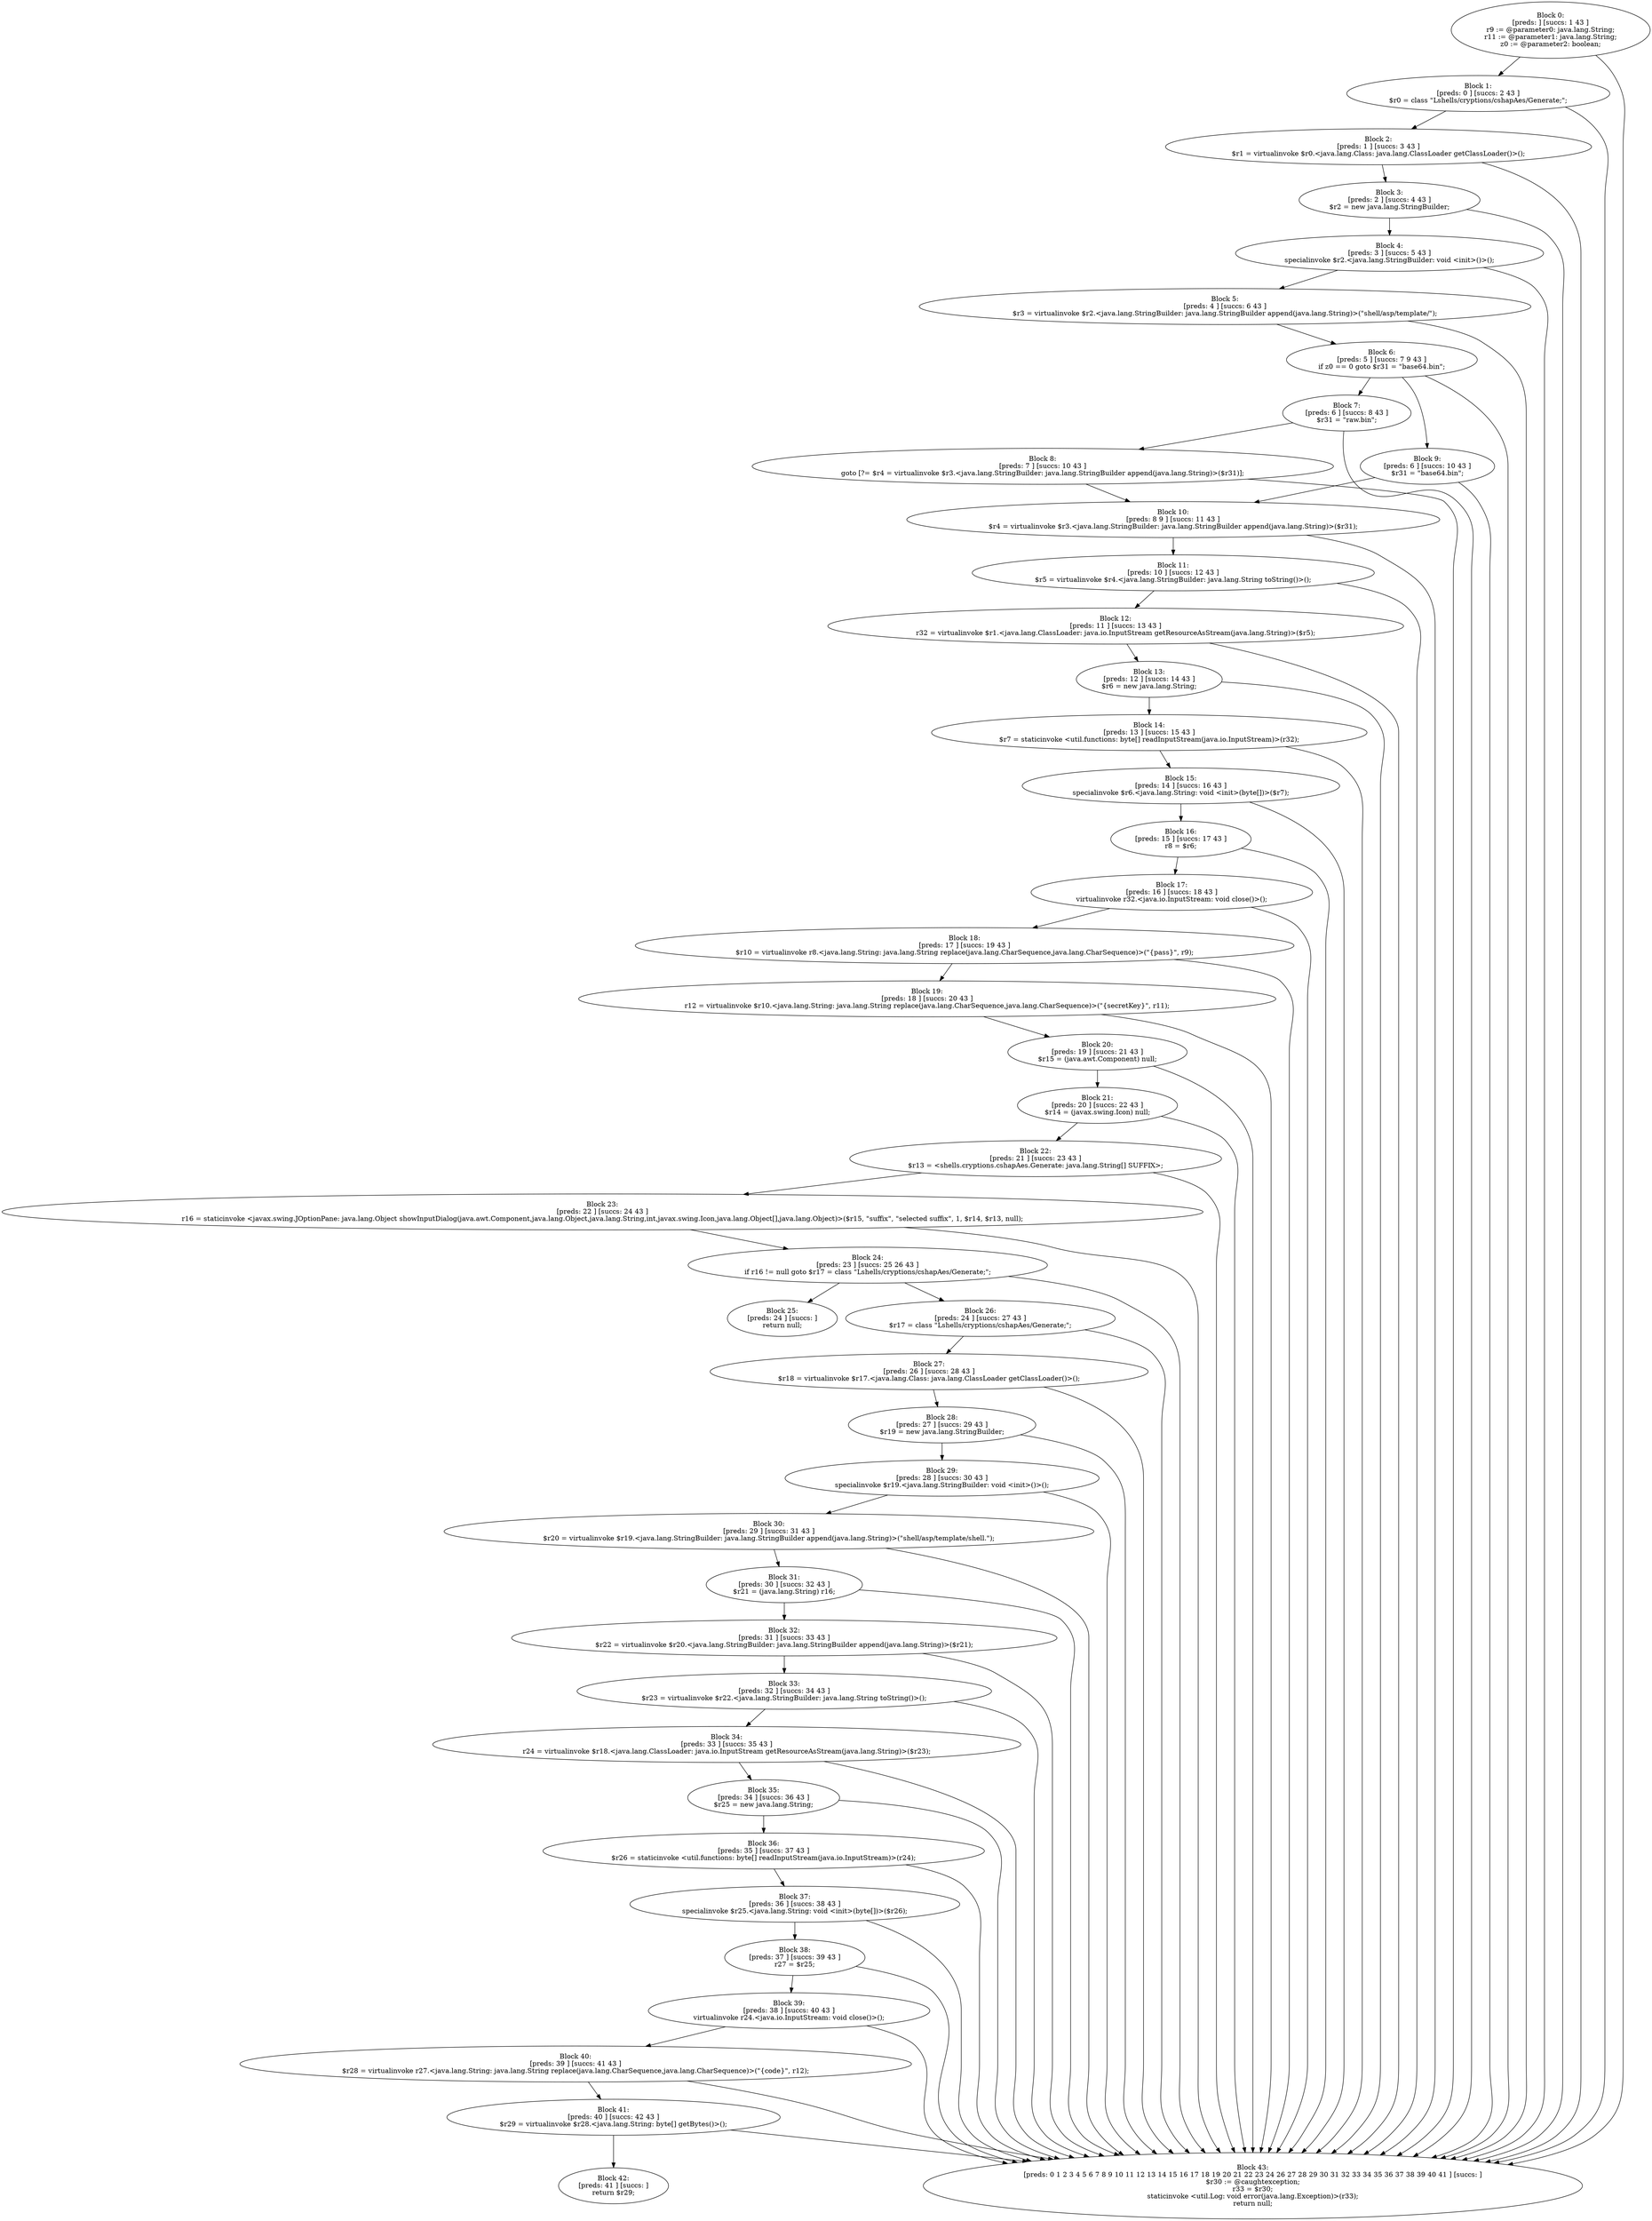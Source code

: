 digraph "unitGraph" {
    "Block 0:
[preds: ] [succs: 1 43 ]
r9 := @parameter0: java.lang.String;
r11 := @parameter1: java.lang.String;
z0 := @parameter2: boolean;
"
    "Block 1:
[preds: 0 ] [succs: 2 43 ]
$r0 = class \"Lshells/cryptions/cshapAes/Generate;\";
"
    "Block 2:
[preds: 1 ] [succs: 3 43 ]
$r1 = virtualinvoke $r0.<java.lang.Class: java.lang.ClassLoader getClassLoader()>();
"
    "Block 3:
[preds: 2 ] [succs: 4 43 ]
$r2 = new java.lang.StringBuilder;
"
    "Block 4:
[preds: 3 ] [succs: 5 43 ]
specialinvoke $r2.<java.lang.StringBuilder: void <init>()>();
"
    "Block 5:
[preds: 4 ] [succs: 6 43 ]
$r3 = virtualinvoke $r2.<java.lang.StringBuilder: java.lang.StringBuilder append(java.lang.String)>(\"shell/asp/template/\");
"
    "Block 6:
[preds: 5 ] [succs: 7 9 43 ]
if z0 == 0 goto $r31 = \"base64.bin\";
"
    "Block 7:
[preds: 6 ] [succs: 8 43 ]
$r31 = \"raw.bin\";
"
    "Block 8:
[preds: 7 ] [succs: 10 43 ]
goto [?= $r4 = virtualinvoke $r3.<java.lang.StringBuilder: java.lang.StringBuilder append(java.lang.String)>($r31)];
"
    "Block 9:
[preds: 6 ] [succs: 10 43 ]
$r31 = \"base64.bin\";
"
    "Block 10:
[preds: 8 9 ] [succs: 11 43 ]
$r4 = virtualinvoke $r3.<java.lang.StringBuilder: java.lang.StringBuilder append(java.lang.String)>($r31);
"
    "Block 11:
[preds: 10 ] [succs: 12 43 ]
$r5 = virtualinvoke $r4.<java.lang.StringBuilder: java.lang.String toString()>();
"
    "Block 12:
[preds: 11 ] [succs: 13 43 ]
r32 = virtualinvoke $r1.<java.lang.ClassLoader: java.io.InputStream getResourceAsStream(java.lang.String)>($r5);
"
    "Block 13:
[preds: 12 ] [succs: 14 43 ]
$r6 = new java.lang.String;
"
    "Block 14:
[preds: 13 ] [succs: 15 43 ]
$r7 = staticinvoke <util.functions: byte[] readInputStream(java.io.InputStream)>(r32);
"
    "Block 15:
[preds: 14 ] [succs: 16 43 ]
specialinvoke $r6.<java.lang.String: void <init>(byte[])>($r7);
"
    "Block 16:
[preds: 15 ] [succs: 17 43 ]
r8 = $r6;
"
    "Block 17:
[preds: 16 ] [succs: 18 43 ]
virtualinvoke r32.<java.io.InputStream: void close()>();
"
    "Block 18:
[preds: 17 ] [succs: 19 43 ]
$r10 = virtualinvoke r8.<java.lang.String: java.lang.String replace(java.lang.CharSequence,java.lang.CharSequence)>(\"{pass}\", r9);
"
    "Block 19:
[preds: 18 ] [succs: 20 43 ]
r12 = virtualinvoke $r10.<java.lang.String: java.lang.String replace(java.lang.CharSequence,java.lang.CharSequence)>(\"{secretKey}\", r11);
"
    "Block 20:
[preds: 19 ] [succs: 21 43 ]
$r15 = (java.awt.Component) null;
"
    "Block 21:
[preds: 20 ] [succs: 22 43 ]
$r14 = (javax.swing.Icon) null;
"
    "Block 22:
[preds: 21 ] [succs: 23 43 ]
$r13 = <shells.cryptions.cshapAes.Generate: java.lang.String[] SUFFIX>;
"
    "Block 23:
[preds: 22 ] [succs: 24 43 ]
r16 = staticinvoke <javax.swing.JOptionPane: java.lang.Object showInputDialog(java.awt.Component,java.lang.Object,java.lang.String,int,javax.swing.Icon,java.lang.Object[],java.lang.Object)>($r15, \"suffix\", \"selected suffix\", 1, $r14, $r13, null);
"
    "Block 24:
[preds: 23 ] [succs: 25 26 43 ]
if r16 != null goto $r17 = class \"Lshells/cryptions/cshapAes/Generate;\";
"
    "Block 25:
[preds: 24 ] [succs: ]
return null;
"
    "Block 26:
[preds: 24 ] [succs: 27 43 ]
$r17 = class \"Lshells/cryptions/cshapAes/Generate;\";
"
    "Block 27:
[preds: 26 ] [succs: 28 43 ]
$r18 = virtualinvoke $r17.<java.lang.Class: java.lang.ClassLoader getClassLoader()>();
"
    "Block 28:
[preds: 27 ] [succs: 29 43 ]
$r19 = new java.lang.StringBuilder;
"
    "Block 29:
[preds: 28 ] [succs: 30 43 ]
specialinvoke $r19.<java.lang.StringBuilder: void <init>()>();
"
    "Block 30:
[preds: 29 ] [succs: 31 43 ]
$r20 = virtualinvoke $r19.<java.lang.StringBuilder: java.lang.StringBuilder append(java.lang.String)>(\"shell/asp/template/shell.\");
"
    "Block 31:
[preds: 30 ] [succs: 32 43 ]
$r21 = (java.lang.String) r16;
"
    "Block 32:
[preds: 31 ] [succs: 33 43 ]
$r22 = virtualinvoke $r20.<java.lang.StringBuilder: java.lang.StringBuilder append(java.lang.String)>($r21);
"
    "Block 33:
[preds: 32 ] [succs: 34 43 ]
$r23 = virtualinvoke $r22.<java.lang.StringBuilder: java.lang.String toString()>();
"
    "Block 34:
[preds: 33 ] [succs: 35 43 ]
r24 = virtualinvoke $r18.<java.lang.ClassLoader: java.io.InputStream getResourceAsStream(java.lang.String)>($r23);
"
    "Block 35:
[preds: 34 ] [succs: 36 43 ]
$r25 = new java.lang.String;
"
    "Block 36:
[preds: 35 ] [succs: 37 43 ]
$r26 = staticinvoke <util.functions: byte[] readInputStream(java.io.InputStream)>(r24);
"
    "Block 37:
[preds: 36 ] [succs: 38 43 ]
specialinvoke $r25.<java.lang.String: void <init>(byte[])>($r26);
"
    "Block 38:
[preds: 37 ] [succs: 39 43 ]
r27 = $r25;
"
    "Block 39:
[preds: 38 ] [succs: 40 43 ]
virtualinvoke r24.<java.io.InputStream: void close()>();
"
    "Block 40:
[preds: 39 ] [succs: 41 43 ]
$r28 = virtualinvoke r27.<java.lang.String: java.lang.String replace(java.lang.CharSequence,java.lang.CharSequence)>(\"{code}\", r12);
"
    "Block 41:
[preds: 40 ] [succs: 42 43 ]
$r29 = virtualinvoke $r28.<java.lang.String: byte[] getBytes()>();
"
    "Block 42:
[preds: 41 ] [succs: ]
return $r29;
"
    "Block 43:
[preds: 0 1 2 3 4 5 6 7 8 9 10 11 12 13 14 15 16 17 18 19 20 21 22 23 24 26 27 28 29 30 31 32 33 34 35 36 37 38 39 40 41 ] [succs: ]
$r30 := @caughtexception;
r33 = $r30;
staticinvoke <util.Log: void error(java.lang.Exception)>(r33);
return null;
"
    "Block 0:
[preds: ] [succs: 1 43 ]
r9 := @parameter0: java.lang.String;
r11 := @parameter1: java.lang.String;
z0 := @parameter2: boolean;
"->"Block 1:
[preds: 0 ] [succs: 2 43 ]
$r0 = class \"Lshells/cryptions/cshapAes/Generate;\";
";
    "Block 0:
[preds: ] [succs: 1 43 ]
r9 := @parameter0: java.lang.String;
r11 := @parameter1: java.lang.String;
z0 := @parameter2: boolean;
"->"Block 43:
[preds: 0 1 2 3 4 5 6 7 8 9 10 11 12 13 14 15 16 17 18 19 20 21 22 23 24 26 27 28 29 30 31 32 33 34 35 36 37 38 39 40 41 ] [succs: ]
$r30 := @caughtexception;
r33 = $r30;
staticinvoke <util.Log: void error(java.lang.Exception)>(r33);
return null;
";
    "Block 1:
[preds: 0 ] [succs: 2 43 ]
$r0 = class \"Lshells/cryptions/cshapAes/Generate;\";
"->"Block 2:
[preds: 1 ] [succs: 3 43 ]
$r1 = virtualinvoke $r0.<java.lang.Class: java.lang.ClassLoader getClassLoader()>();
";
    "Block 1:
[preds: 0 ] [succs: 2 43 ]
$r0 = class \"Lshells/cryptions/cshapAes/Generate;\";
"->"Block 43:
[preds: 0 1 2 3 4 5 6 7 8 9 10 11 12 13 14 15 16 17 18 19 20 21 22 23 24 26 27 28 29 30 31 32 33 34 35 36 37 38 39 40 41 ] [succs: ]
$r30 := @caughtexception;
r33 = $r30;
staticinvoke <util.Log: void error(java.lang.Exception)>(r33);
return null;
";
    "Block 2:
[preds: 1 ] [succs: 3 43 ]
$r1 = virtualinvoke $r0.<java.lang.Class: java.lang.ClassLoader getClassLoader()>();
"->"Block 3:
[preds: 2 ] [succs: 4 43 ]
$r2 = new java.lang.StringBuilder;
";
    "Block 2:
[preds: 1 ] [succs: 3 43 ]
$r1 = virtualinvoke $r0.<java.lang.Class: java.lang.ClassLoader getClassLoader()>();
"->"Block 43:
[preds: 0 1 2 3 4 5 6 7 8 9 10 11 12 13 14 15 16 17 18 19 20 21 22 23 24 26 27 28 29 30 31 32 33 34 35 36 37 38 39 40 41 ] [succs: ]
$r30 := @caughtexception;
r33 = $r30;
staticinvoke <util.Log: void error(java.lang.Exception)>(r33);
return null;
";
    "Block 3:
[preds: 2 ] [succs: 4 43 ]
$r2 = new java.lang.StringBuilder;
"->"Block 4:
[preds: 3 ] [succs: 5 43 ]
specialinvoke $r2.<java.lang.StringBuilder: void <init>()>();
";
    "Block 3:
[preds: 2 ] [succs: 4 43 ]
$r2 = new java.lang.StringBuilder;
"->"Block 43:
[preds: 0 1 2 3 4 5 6 7 8 9 10 11 12 13 14 15 16 17 18 19 20 21 22 23 24 26 27 28 29 30 31 32 33 34 35 36 37 38 39 40 41 ] [succs: ]
$r30 := @caughtexception;
r33 = $r30;
staticinvoke <util.Log: void error(java.lang.Exception)>(r33);
return null;
";
    "Block 4:
[preds: 3 ] [succs: 5 43 ]
specialinvoke $r2.<java.lang.StringBuilder: void <init>()>();
"->"Block 5:
[preds: 4 ] [succs: 6 43 ]
$r3 = virtualinvoke $r2.<java.lang.StringBuilder: java.lang.StringBuilder append(java.lang.String)>(\"shell/asp/template/\");
";
    "Block 4:
[preds: 3 ] [succs: 5 43 ]
specialinvoke $r2.<java.lang.StringBuilder: void <init>()>();
"->"Block 43:
[preds: 0 1 2 3 4 5 6 7 8 9 10 11 12 13 14 15 16 17 18 19 20 21 22 23 24 26 27 28 29 30 31 32 33 34 35 36 37 38 39 40 41 ] [succs: ]
$r30 := @caughtexception;
r33 = $r30;
staticinvoke <util.Log: void error(java.lang.Exception)>(r33);
return null;
";
    "Block 5:
[preds: 4 ] [succs: 6 43 ]
$r3 = virtualinvoke $r2.<java.lang.StringBuilder: java.lang.StringBuilder append(java.lang.String)>(\"shell/asp/template/\");
"->"Block 6:
[preds: 5 ] [succs: 7 9 43 ]
if z0 == 0 goto $r31 = \"base64.bin\";
";
    "Block 5:
[preds: 4 ] [succs: 6 43 ]
$r3 = virtualinvoke $r2.<java.lang.StringBuilder: java.lang.StringBuilder append(java.lang.String)>(\"shell/asp/template/\");
"->"Block 43:
[preds: 0 1 2 3 4 5 6 7 8 9 10 11 12 13 14 15 16 17 18 19 20 21 22 23 24 26 27 28 29 30 31 32 33 34 35 36 37 38 39 40 41 ] [succs: ]
$r30 := @caughtexception;
r33 = $r30;
staticinvoke <util.Log: void error(java.lang.Exception)>(r33);
return null;
";
    "Block 6:
[preds: 5 ] [succs: 7 9 43 ]
if z0 == 0 goto $r31 = \"base64.bin\";
"->"Block 7:
[preds: 6 ] [succs: 8 43 ]
$r31 = \"raw.bin\";
";
    "Block 6:
[preds: 5 ] [succs: 7 9 43 ]
if z0 == 0 goto $r31 = \"base64.bin\";
"->"Block 9:
[preds: 6 ] [succs: 10 43 ]
$r31 = \"base64.bin\";
";
    "Block 6:
[preds: 5 ] [succs: 7 9 43 ]
if z0 == 0 goto $r31 = \"base64.bin\";
"->"Block 43:
[preds: 0 1 2 3 4 5 6 7 8 9 10 11 12 13 14 15 16 17 18 19 20 21 22 23 24 26 27 28 29 30 31 32 33 34 35 36 37 38 39 40 41 ] [succs: ]
$r30 := @caughtexception;
r33 = $r30;
staticinvoke <util.Log: void error(java.lang.Exception)>(r33);
return null;
";
    "Block 7:
[preds: 6 ] [succs: 8 43 ]
$r31 = \"raw.bin\";
"->"Block 8:
[preds: 7 ] [succs: 10 43 ]
goto [?= $r4 = virtualinvoke $r3.<java.lang.StringBuilder: java.lang.StringBuilder append(java.lang.String)>($r31)];
";
    "Block 7:
[preds: 6 ] [succs: 8 43 ]
$r31 = \"raw.bin\";
"->"Block 43:
[preds: 0 1 2 3 4 5 6 7 8 9 10 11 12 13 14 15 16 17 18 19 20 21 22 23 24 26 27 28 29 30 31 32 33 34 35 36 37 38 39 40 41 ] [succs: ]
$r30 := @caughtexception;
r33 = $r30;
staticinvoke <util.Log: void error(java.lang.Exception)>(r33);
return null;
";
    "Block 8:
[preds: 7 ] [succs: 10 43 ]
goto [?= $r4 = virtualinvoke $r3.<java.lang.StringBuilder: java.lang.StringBuilder append(java.lang.String)>($r31)];
"->"Block 10:
[preds: 8 9 ] [succs: 11 43 ]
$r4 = virtualinvoke $r3.<java.lang.StringBuilder: java.lang.StringBuilder append(java.lang.String)>($r31);
";
    "Block 8:
[preds: 7 ] [succs: 10 43 ]
goto [?= $r4 = virtualinvoke $r3.<java.lang.StringBuilder: java.lang.StringBuilder append(java.lang.String)>($r31)];
"->"Block 43:
[preds: 0 1 2 3 4 5 6 7 8 9 10 11 12 13 14 15 16 17 18 19 20 21 22 23 24 26 27 28 29 30 31 32 33 34 35 36 37 38 39 40 41 ] [succs: ]
$r30 := @caughtexception;
r33 = $r30;
staticinvoke <util.Log: void error(java.lang.Exception)>(r33);
return null;
";
    "Block 9:
[preds: 6 ] [succs: 10 43 ]
$r31 = \"base64.bin\";
"->"Block 10:
[preds: 8 9 ] [succs: 11 43 ]
$r4 = virtualinvoke $r3.<java.lang.StringBuilder: java.lang.StringBuilder append(java.lang.String)>($r31);
";
    "Block 9:
[preds: 6 ] [succs: 10 43 ]
$r31 = \"base64.bin\";
"->"Block 43:
[preds: 0 1 2 3 4 5 6 7 8 9 10 11 12 13 14 15 16 17 18 19 20 21 22 23 24 26 27 28 29 30 31 32 33 34 35 36 37 38 39 40 41 ] [succs: ]
$r30 := @caughtexception;
r33 = $r30;
staticinvoke <util.Log: void error(java.lang.Exception)>(r33);
return null;
";
    "Block 10:
[preds: 8 9 ] [succs: 11 43 ]
$r4 = virtualinvoke $r3.<java.lang.StringBuilder: java.lang.StringBuilder append(java.lang.String)>($r31);
"->"Block 11:
[preds: 10 ] [succs: 12 43 ]
$r5 = virtualinvoke $r4.<java.lang.StringBuilder: java.lang.String toString()>();
";
    "Block 10:
[preds: 8 9 ] [succs: 11 43 ]
$r4 = virtualinvoke $r3.<java.lang.StringBuilder: java.lang.StringBuilder append(java.lang.String)>($r31);
"->"Block 43:
[preds: 0 1 2 3 4 5 6 7 8 9 10 11 12 13 14 15 16 17 18 19 20 21 22 23 24 26 27 28 29 30 31 32 33 34 35 36 37 38 39 40 41 ] [succs: ]
$r30 := @caughtexception;
r33 = $r30;
staticinvoke <util.Log: void error(java.lang.Exception)>(r33);
return null;
";
    "Block 11:
[preds: 10 ] [succs: 12 43 ]
$r5 = virtualinvoke $r4.<java.lang.StringBuilder: java.lang.String toString()>();
"->"Block 12:
[preds: 11 ] [succs: 13 43 ]
r32 = virtualinvoke $r1.<java.lang.ClassLoader: java.io.InputStream getResourceAsStream(java.lang.String)>($r5);
";
    "Block 11:
[preds: 10 ] [succs: 12 43 ]
$r5 = virtualinvoke $r4.<java.lang.StringBuilder: java.lang.String toString()>();
"->"Block 43:
[preds: 0 1 2 3 4 5 6 7 8 9 10 11 12 13 14 15 16 17 18 19 20 21 22 23 24 26 27 28 29 30 31 32 33 34 35 36 37 38 39 40 41 ] [succs: ]
$r30 := @caughtexception;
r33 = $r30;
staticinvoke <util.Log: void error(java.lang.Exception)>(r33);
return null;
";
    "Block 12:
[preds: 11 ] [succs: 13 43 ]
r32 = virtualinvoke $r1.<java.lang.ClassLoader: java.io.InputStream getResourceAsStream(java.lang.String)>($r5);
"->"Block 13:
[preds: 12 ] [succs: 14 43 ]
$r6 = new java.lang.String;
";
    "Block 12:
[preds: 11 ] [succs: 13 43 ]
r32 = virtualinvoke $r1.<java.lang.ClassLoader: java.io.InputStream getResourceAsStream(java.lang.String)>($r5);
"->"Block 43:
[preds: 0 1 2 3 4 5 6 7 8 9 10 11 12 13 14 15 16 17 18 19 20 21 22 23 24 26 27 28 29 30 31 32 33 34 35 36 37 38 39 40 41 ] [succs: ]
$r30 := @caughtexception;
r33 = $r30;
staticinvoke <util.Log: void error(java.lang.Exception)>(r33);
return null;
";
    "Block 13:
[preds: 12 ] [succs: 14 43 ]
$r6 = new java.lang.String;
"->"Block 14:
[preds: 13 ] [succs: 15 43 ]
$r7 = staticinvoke <util.functions: byte[] readInputStream(java.io.InputStream)>(r32);
";
    "Block 13:
[preds: 12 ] [succs: 14 43 ]
$r6 = new java.lang.String;
"->"Block 43:
[preds: 0 1 2 3 4 5 6 7 8 9 10 11 12 13 14 15 16 17 18 19 20 21 22 23 24 26 27 28 29 30 31 32 33 34 35 36 37 38 39 40 41 ] [succs: ]
$r30 := @caughtexception;
r33 = $r30;
staticinvoke <util.Log: void error(java.lang.Exception)>(r33);
return null;
";
    "Block 14:
[preds: 13 ] [succs: 15 43 ]
$r7 = staticinvoke <util.functions: byte[] readInputStream(java.io.InputStream)>(r32);
"->"Block 15:
[preds: 14 ] [succs: 16 43 ]
specialinvoke $r6.<java.lang.String: void <init>(byte[])>($r7);
";
    "Block 14:
[preds: 13 ] [succs: 15 43 ]
$r7 = staticinvoke <util.functions: byte[] readInputStream(java.io.InputStream)>(r32);
"->"Block 43:
[preds: 0 1 2 3 4 5 6 7 8 9 10 11 12 13 14 15 16 17 18 19 20 21 22 23 24 26 27 28 29 30 31 32 33 34 35 36 37 38 39 40 41 ] [succs: ]
$r30 := @caughtexception;
r33 = $r30;
staticinvoke <util.Log: void error(java.lang.Exception)>(r33);
return null;
";
    "Block 15:
[preds: 14 ] [succs: 16 43 ]
specialinvoke $r6.<java.lang.String: void <init>(byte[])>($r7);
"->"Block 16:
[preds: 15 ] [succs: 17 43 ]
r8 = $r6;
";
    "Block 15:
[preds: 14 ] [succs: 16 43 ]
specialinvoke $r6.<java.lang.String: void <init>(byte[])>($r7);
"->"Block 43:
[preds: 0 1 2 3 4 5 6 7 8 9 10 11 12 13 14 15 16 17 18 19 20 21 22 23 24 26 27 28 29 30 31 32 33 34 35 36 37 38 39 40 41 ] [succs: ]
$r30 := @caughtexception;
r33 = $r30;
staticinvoke <util.Log: void error(java.lang.Exception)>(r33);
return null;
";
    "Block 16:
[preds: 15 ] [succs: 17 43 ]
r8 = $r6;
"->"Block 17:
[preds: 16 ] [succs: 18 43 ]
virtualinvoke r32.<java.io.InputStream: void close()>();
";
    "Block 16:
[preds: 15 ] [succs: 17 43 ]
r8 = $r6;
"->"Block 43:
[preds: 0 1 2 3 4 5 6 7 8 9 10 11 12 13 14 15 16 17 18 19 20 21 22 23 24 26 27 28 29 30 31 32 33 34 35 36 37 38 39 40 41 ] [succs: ]
$r30 := @caughtexception;
r33 = $r30;
staticinvoke <util.Log: void error(java.lang.Exception)>(r33);
return null;
";
    "Block 17:
[preds: 16 ] [succs: 18 43 ]
virtualinvoke r32.<java.io.InputStream: void close()>();
"->"Block 18:
[preds: 17 ] [succs: 19 43 ]
$r10 = virtualinvoke r8.<java.lang.String: java.lang.String replace(java.lang.CharSequence,java.lang.CharSequence)>(\"{pass}\", r9);
";
    "Block 17:
[preds: 16 ] [succs: 18 43 ]
virtualinvoke r32.<java.io.InputStream: void close()>();
"->"Block 43:
[preds: 0 1 2 3 4 5 6 7 8 9 10 11 12 13 14 15 16 17 18 19 20 21 22 23 24 26 27 28 29 30 31 32 33 34 35 36 37 38 39 40 41 ] [succs: ]
$r30 := @caughtexception;
r33 = $r30;
staticinvoke <util.Log: void error(java.lang.Exception)>(r33);
return null;
";
    "Block 18:
[preds: 17 ] [succs: 19 43 ]
$r10 = virtualinvoke r8.<java.lang.String: java.lang.String replace(java.lang.CharSequence,java.lang.CharSequence)>(\"{pass}\", r9);
"->"Block 19:
[preds: 18 ] [succs: 20 43 ]
r12 = virtualinvoke $r10.<java.lang.String: java.lang.String replace(java.lang.CharSequence,java.lang.CharSequence)>(\"{secretKey}\", r11);
";
    "Block 18:
[preds: 17 ] [succs: 19 43 ]
$r10 = virtualinvoke r8.<java.lang.String: java.lang.String replace(java.lang.CharSequence,java.lang.CharSequence)>(\"{pass}\", r9);
"->"Block 43:
[preds: 0 1 2 3 4 5 6 7 8 9 10 11 12 13 14 15 16 17 18 19 20 21 22 23 24 26 27 28 29 30 31 32 33 34 35 36 37 38 39 40 41 ] [succs: ]
$r30 := @caughtexception;
r33 = $r30;
staticinvoke <util.Log: void error(java.lang.Exception)>(r33);
return null;
";
    "Block 19:
[preds: 18 ] [succs: 20 43 ]
r12 = virtualinvoke $r10.<java.lang.String: java.lang.String replace(java.lang.CharSequence,java.lang.CharSequence)>(\"{secretKey}\", r11);
"->"Block 20:
[preds: 19 ] [succs: 21 43 ]
$r15 = (java.awt.Component) null;
";
    "Block 19:
[preds: 18 ] [succs: 20 43 ]
r12 = virtualinvoke $r10.<java.lang.String: java.lang.String replace(java.lang.CharSequence,java.lang.CharSequence)>(\"{secretKey}\", r11);
"->"Block 43:
[preds: 0 1 2 3 4 5 6 7 8 9 10 11 12 13 14 15 16 17 18 19 20 21 22 23 24 26 27 28 29 30 31 32 33 34 35 36 37 38 39 40 41 ] [succs: ]
$r30 := @caughtexception;
r33 = $r30;
staticinvoke <util.Log: void error(java.lang.Exception)>(r33);
return null;
";
    "Block 20:
[preds: 19 ] [succs: 21 43 ]
$r15 = (java.awt.Component) null;
"->"Block 21:
[preds: 20 ] [succs: 22 43 ]
$r14 = (javax.swing.Icon) null;
";
    "Block 20:
[preds: 19 ] [succs: 21 43 ]
$r15 = (java.awt.Component) null;
"->"Block 43:
[preds: 0 1 2 3 4 5 6 7 8 9 10 11 12 13 14 15 16 17 18 19 20 21 22 23 24 26 27 28 29 30 31 32 33 34 35 36 37 38 39 40 41 ] [succs: ]
$r30 := @caughtexception;
r33 = $r30;
staticinvoke <util.Log: void error(java.lang.Exception)>(r33);
return null;
";
    "Block 21:
[preds: 20 ] [succs: 22 43 ]
$r14 = (javax.swing.Icon) null;
"->"Block 22:
[preds: 21 ] [succs: 23 43 ]
$r13 = <shells.cryptions.cshapAes.Generate: java.lang.String[] SUFFIX>;
";
    "Block 21:
[preds: 20 ] [succs: 22 43 ]
$r14 = (javax.swing.Icon) null;
"->"Block 43:
[preds: 0 1 2 3 4 5 6 7 8 9 10 11 12 13 14 15 16 17 18 19 20 21 22 23 24 26 27 28 29 30 31 32 33 34 35 36 37 38 39 40 41 ] [succs: ]
$r30 := @caughtexception;
r33 = $r30;
staticinvoke <util.Log: void error(java.lang.Exception)>(r33);
return null;
";
    "Block 22:
[preds: 21 ] [succs: 23 43 ]
$r13 = <shells.cryptions.cshapAes.Generate: java.lang.String[] SUFFIX>;
"->"Block 23:
[preds: 22 ] [succs: 24 43 ]
r16 = staticinvoke <javax.swing.JOptionPane: java.lang.Object showInputDialog(java.awt.Component,java.lang.Object,java.lang.String,int,javax.swing.Icon,java.lang.Object[],java.lang.Object)>($r15, \"suffix\", \"selected suffix\", 1, $r14, $r13, null);
";
    "Block 22:
[preds: 21 ] [succs: 23 43 ]
$r13 = <shells.cryptions.cshapAes.Generate: java.lang.String[] SUFFIX>;
"->"Block 43:
[preds: 0 1 2 3 4 5 6 7 8 9 10 11 12 13 14 15 16 17 18 19 20 21 22 23 24 26 27 28 29 30 31 32 33 34 35 36 37 38 39 40 41 ] [succs: ]
$r30 := @caughtexception;
r33 = $r30;
staticinvoke <util.Log: void error(java.lang.Exception)>(r33);
return null;
";
    "Block 23:
[preds: 22 ] [succs: 24 43 ]
r16 = staticinvoke <javax.swing.JOptionPane: java.lang.Object showInputDialog(java.awt.Component,java.lang.Object,java.lang.String,int,javax.swing.Icon,java.lang.Object[],java.lang.Object)>($r15, \"suffix\", \"selected suffix\", 1, $r14, $r13, null);
"->"Block 24:
[preds: 23 ] [succs: 25 26 43 ]
if r16 != null goto $r17 = class \"Lshells/cryptions/cshapAes/Generate;\";
";
    "Block 23:
[preds: 22 ] [succs: 24 43 ]
r16 = staticinvoke <javax.swing.JOptionPane: java.lang.Object showInputDialog(java.awt.Component,java.lang.Object,java.lang.String,int,javax.swing.Icon,java.lang.Object[],java.lang.Object)>($r15, \"suffix\", \"selected suffix\", 1, $r14, $r13, null);
"->"Block 43:
[preds: 0 1 2 3 4 5 6 7 8 9 10 11 12 13 14 15 16 17 18 19 20 21 22 23 24 26 27 28 29 30 31 32 33 34 35 36 37 38 39 40 41 ] [succs: ]
$r30 := @caughtexception;
r33 = $r30;
staticinvoke <util.Log: void error(java.lang.Exception)>(r33);
return null;
";
    "Block 24:
[preds: 23 ] [succs: 25 26 43 ]
if r16 != null goto $r17 = class \"Lshells/cryptions/cshapAes/Generate;\";
"->"Block 25:
[preds: 24 ] [succs: ]
return null;
";
    "Block 24:
[preds: 23 ] [succs: 25 26 43 ]
if r16 != null goto $r17 = class \"Lshells/cryptions/cshapAes/Generate;\";
"->"Block 26:
[preds: 24 ] [succs: 27 43 ]
$r17 = class \"Lshells/cryptions/cshapAes/Generate;\";
";
    "Block 24:
[preds: 23 ] [succs: 25 26 43 ]
if r16 != null goto $r17 = class \"Lshells/cryptions/cshapAes/Generate;\";
"->"Block 43:
[preds: 0 1 2 3 4 5 6 7 8 9 10 11 12 13 14 15 16 17 18 19 20 21 22 23 24 26 27 28 29 30 31 32 33 34 35 36 37 38 39 40 41 ] [succs: ]
$r30 := @caughtexception;
r33 = $r30;
staticinvoke <util.Log: void error(java.lang.Exception)>(r33);
return null;
";
    "Block 26:
[preds: 24 ] [succs: 27 43 ]
$r17 = class \"Lshells/cryptions/cshapAes/Generate;\";
"->"Block 27:
[preds: 26 ] [succs: 28 43 ]
$r18 = virtualinvoke $r17.<java.lang.Class: java.lang.ClassLoader getClassLoader()>();
";
    "Block 26:
[preds: 24 ] [succs: 27 43 ]
$r17 = class \"Lshells/cryptions/cshapAes/Generate;\";
"->"Block 43:
[preds: 0 1 2 3 4 5 6 7 8 9 10 11 12 13 14 15 16 17 18 19 20 21 22 23 24 26 27 28 29 30 31 32 33 34 35 36 37 38 39 40 41 ] [succs: ]
$r30 := @caughtexception;
r33 = $r30;
staticinvoke <util.Log: void error(java.lang.Exception)>(r33);
return null;
";
    "Block 27:
[preds: 26 ] [succs: 28 43 ]
$r18 = virtualinvoke $r17.<java.lang.Class: java.lang.ClassLoader getClassLoader()>();
"->"Block 28:
[preds: 27 ] [succs: 29 43 ]
$r19 = new java.lang.StringBuilder;
";
    "Block 27:
[preds: 26 ] [succs: 28 43 ]
$r18 = virtualinvoke $r17.<java.lang.Class: java.lang.ClassLoader getClassLoader()>();
"->"Block 43:
[preds: 0 1 2 3 4 5 6 7 8 9 10 11 12 13 14 15 16 17 18 19 20 21 22 23 24 26 27 28 29 30 31 32 33 34 35 36 37 38 39 40 41 ] [succs: ]
$r30 := @caughtexception;
r33 = $r30;
staticinvoke <util.Log: void error(java.lang.Exception)>(r33);
return null;
";
    "Block 28:
[preds: 27 ] [succs: 29 43 ]
$r19 = new java.lang.StringBuilder;
"->"Block 29:
[preds: 28 ] [succs: 30 43 ]
specialinvoke $r19.<java.lang.StringBuilder: void <init>()>();
";
    "Block 28:
[preds: 27 ] [succs: 29 43 ]
$r19 = new java.lang.StringBuilder;
"->"Block 43:
[preds: 0 1 2 3 4 5 6 7 8 9 10 11 12 13 14 15 16 17 18 19 20 21 22 23 24 26 27 28 29 30 31 32 33 34 35 36 37 38 39 40 41 ] [succs: ]
$r30 := @caughtexception;
r33 = $r30;
staticinvoke <util.Log: void error(java.lang.Exception)>(r33);
return null;
";
    "Block 29:
[preds: 28 ] [succs: 30 43 ]
specialinvoke $r19.<java.lang.StringBuilder: void <init>()>();
"->"Block 30:
[preds: 29 ] [succs: 31 43 ]
$r20 = virtualinvoke $r19.<java.lang.StringBuilder: java.lang.StringBuilder append(java.lang.String)>(\"shell/asp/template/shell.\");
";
    "Block 29:
[preds: 28 ] [succs: 30 43 ]
specialinvoke $r19.<java.lang.StringBuilder: void <init>()>();
"->"Block 43:
[preds: 0 1 2 3 4 5 6 7 8 9 10 11 12 13 14 15 16 17 18 19 20 21 22 23 24 26 27 28 29 30 31 32 33 34 35 36 37 38 39 40 41 ] [succs: ]
$r30 := @caughtexception;
r33 = $r30;
staticinvoke <util.Log: void error(java.lang.Exception)>(r33);
return null;
";
    "Block 30:
[preds: 29 ] [succs: 31 43 ]
$r20 = virtualinvoke $r19.<java.lang.StringBuilder: java.lang.StringBuilder append(java.lang.String)>(\"shell/asp/template/shell.\");
"->"Block 31:
[preds: 30 ] [succs: 32 43 ]
$r21 = (java.lang.String) r16;
";
    "Block 30:
[preds: 29 ] [succs: 31 43 ]
$r20 = virtualinvoke $r19.<java.lang.StringBuilder: java.lang.StringBuilder append(java.lang.String)>(\"shell/asp/template/shell.\");
"->"Block 43:
[preds: 0 1 2 3 4 5 6 7 8 9 10 11 12 13 14 15 16 17 18 19 20 21 22 23 24 26 27 28 29 30 31 32 33 34 35 36 37 38 39 40 41 ] [succs: ]
$r30 := @caughtexception;
r33 = $r30;
staticinvoke <util.Log: void error(java.lang.Exception)>(r33);
return null;
";
    "Block 31:
[preds: 30 ] [succs: 32 43 ]
$r21 = (java.lang.String) r16;
"->"Block 32:
[preds: 31 ] [succs: 33 43 ]
$r22 = virtualinvoke $r20.<java.lang.StringBuilder: java.lang.StringBuilder append(java.lang.String)>($r21);
";
    "Block 31:
[preds: 30 ] [succs: 32 43 ]
$r21 = (java.lang.String) r16;
"->"Block 43:
[preds: 0 1 2 3 4 5 6 7 8 9 10 11 12 13 14 15 16 17 18 19 20 21 22 23 24 26 27 28 29 30 31 32 33 34 35 36 37 38 39 40 41 ] [succs: ]
$r30 := @caughtexception;
r33 = $r30;
staticinvoke <util.Log: void error(java.lang.Exception)>(r33);
return null;
";
    "Block 32:
[preds: 31 ] [succs: 33 43 ]
$r22 = virtualinvoke $r20.<java.lang.StringBuilder: java.lang.StringBuilder append(java.lang.String)>($r21);
"->"Block 33:
[preds: 32 ] [succs: 34 43 ]
$r23 = virtualinvoke $r22.<java.lang.StringBuilder: java.lang.String toString()>();
";
    "Block 32:
[preds: 31 ] [succs: 33 43 ]
$r22 = virtualinvoke $r20.<java.lang.StringBuilder: java.lang.StringBuilder append(java.lang.String)>($r21);
"->"Block 43:
[preds: 0 1 2 3 4 5 6 7 8 9 10 11 12 13 14 15 16 17 18 19 20 21 22 23 24 26 27 28 29 30 31 32 33 34 35 36 37 38 39 40 41 ] [succs: ]
$r30 := @caughtexception;
r33 = $r30;
staticinvoke <util.Log: void error(java.lang.Exception)>(r33);
return null;
";
    "Block 33:
[preds: 32 ] [succs: 34 43 ]
$r23 = virtualinvoke $r22.<java.lang.StringBuilder: java.lang.String toString()>();
"->"Block 34:
[preds: 33 ] [succs: 35 43 ]
r24 = virtualinvoke $r18.<java.lang.ClassLoader: java.io.InputStream getResourceAsStream(java.lang.String)>($r23);
";
    "Block 33:
[preds: 32 ] [succs: 34 43 ]
$r23 = virtualinvoke $r22.<java.lang.StringBuilder: java.lang.String toString()>();
"->"Block 43:
[preds: 0 1 2 3 4 5 6 7 8 9 10 11 12 13 14 15 16 17 18 19 20 21 22 23 24 26 27 28 29 30 31 32 33 34 35 36 37 38 39 40 41 ] [succs: ]
$r30 := @caughtexception;
r33 = $r30;
staticinvoke <util.Log: void error(java.lang.Exception)>(r33);
return null;
";
    "Block 34:
[preds: 33 ] [succs: 35 43 ]
r24 = virtualinvoke $r18.<java.lang.ClassLoader: java.io.InputStream getResourceAsStream(java.lang.String)>($r23);
"->"Block 35:
[preds: 34 ] [succs: 36 43 ]
$r25 = new java.lang.String;
";
    "Block 34:
[preds: 33 ] [succs: 35 43 ]
r24 = virtualinvoke $r18.<java.lang.ClassLoader: java.io.InputStream getResourceAsStream(java.lang.String)>($r23);
"->"Block 43:
[preds: 0 1 2 3 4 5 6 7 8 9 10 11 12 13 14 15 16 17 18 19 20 21 22 23 24 26 27 28 29 30 31 32 33 34 35 36 37 38 39 40 41 ] [succs: ]
$r30 := @caughtexception;
r33 = $r30;
staticinvoke <util.Log: void error(java.lang.Exception)>(r33);
return null;
";
    "Block 35:
[preds: 34 ] [succs: 36 43 ]
$r25 = new java.lang.String;
"->"Block 36:
[preds: 35 ] [succs: 37 43 ]
$r26 = staticinvoke <util.functions: byte[] readInputStream(java.io.InputStream)>(r24);
";
    "Block 35:
[preds: 34 ] [succs: 36 43 ]
$r25 = new java.lang.String;
"->"Block 43:
[preds: 0 1 2 3 4 5 6 7 8 9 10 11 12 13 14 15 16 17 18 19 20 21 22 23 24 26 27 28 29 30 31 32 33 34 35 36 37 38 39 40 41 ] [succs: ]
$r30 := @caughtexception;
r33 = $r30;
staticinvoke <util.Log: void error(java.lang.Exception)>(r33);
return null;
";
    "Block 36:
[preds: 35 ] [succs: 37 43 ]
$r26 = staticinvoke <util.functions: byte[] readInputStream(java.io.InputStream)>(r24);
"->"Block 37:
[preds: 36 ] [succs: 38 43 ]
specialinvoke $r25.<java.lang.String: void <init>(byte[])>($r26);
";
    "Block 36:
[preds: 35 ] [succs: 37 43 ]
$r26 = staticinvoke <util.functions: byte[] readInputStream(java.io.InputStream)>(r24);
"->"Block 43:
[preds: 0 1 2 3 4 5 6 7 8 9 10 11 12 13 14 15 16 17 18 19 20 21 22 23 24 26 27 28 29 30 31 32 33 34 35 36 37 38 39 40 41 ] [succs: ]
$r30 := @caughtexception;
r33 = $r30;
staticinvoke <util.Log: void error(java.lang.Exception)>(r33);
return null;
";
    "Block 37:
[preds: 36 ] [succs: 38 43 ]
specialinvoke $r25.<java.lang.String: void <init>(byte[])>($r26);
"->"Block 38:
[preds: 37 ] [succs: 39 43 ]
r27 = $r25;
";
    "Block 37:
[preds: 36 ] [succs: 38 43 ]
specialinvoke $r25.<java.lang.String: void <init>(byte[])>($r26);
"->"Block 43:
[preds: 0 1 2 3 4 5 6 7 8 9 10 11 12 13 14 15 16 17 18 19 20 21 22 23 24 26 27 28 29 30 31 32 33 34 35 36 37 38 39 40 41 ] [succs: ]
$r30 := @caughtexception;
r33 = $r30;
staticinvoke <util.Log: void error(java.lang.Exception)>(r33);
return null;
";
    "Block 38:
[preds: 37 ] [succs: 39 43 ]
r27 = $r25;
"->"Block 39:
[preds: 38 ] [succs: 40 43 ]
virtualinvoke r24.<java.io.InputStream: void close()>();
";
    "Block 38:
[preds: 37 ] [succs: 39 43 ]
r27 = $r25;
"->"Block 43:
[preds: 0 1 2 3 4 5 6 7 8 9 10 11 12 13 14 15 16 17 18 19 20 21 22 23 24 26 27 28 29 30 31 32 33 34 35 36 37 38 39 40 41 ] [succs: ]
$r30 := @caughtexception;
r33 = $r30;
staticinvoke <util.Log: void error(java.lang.Exception)>(r33);
return null;
";
    "Block 39:
[preds: 38 ] [succs: 40 43 ]
virtualinvoke r24.<java.io.InputStream: void close()>();
"->"Block 40:
[preds: 39 ] [succs: 41 43 ]
$r28 = virtualinvoke r27.<java.lang.String: java.lang.String replace(java.lang.CharSequence,java.lang.CharSequence)>(\"{code}\", r12);
";
    "Block 39:
[preds: 38 ] [succs: 40 43 ]
virtualinvoke r24.<java.io.InputStream: void close()>();
"->"Block 43:
[preds: 0 1 2 3 4 5 6 7 8 9 10 11 12 13 14 15 16 17 18 19 20 21 22 23 24 26 27 28 29 30 31 32 33 34 35 36 37 38 39 40 41 ] [succs: ]
$r30 := @caughtexception;
r33 = $r30;
staticinvoke <util.Log: void error(java.lang.Exception)>(r33);
return null;
";
    "Block 40:
[preds: 39 ] [succs: 41 43 ]
$r28 = virtualinvoke r27.<java.lang.String: java.lang.String replace(java.lang.CharSequence,java.lang.CharSequence)>(\"{code}\", r12);
"->"Block 41:
[preds: 40 ] [succs: 42 43 ]
$r29 = virtualinvoke $r28.<java.lang.String: byte[] getBytes()>();
";
    "Block 40:
[preds: 39 ] [succs: 41 43 ]
$r28 = virtualinvoke r27.<java.lang.String: java.lang.String replace(java.lang.CharSequence,java.lang.CharSequence)>(\"{code}\", r12);
"->"Block 43:
[preds: 0 1 2 3 4 5 6 7 8 9 10 11 12 13 14 15 16 17 18 19 20 21 22 23 24 26 27 28 29 30 31 32 33 34 35 36 37 38 39 40 41 ] [succs: ]
$r30 := @caughtexception;
r33 = $r30;
staticinvoke <util.Log: void error(java.lang.Exception)>(r33);
return null;
";
    "Block 41:
[preds: 40 ] [succs: 42 43 ]
$r29 = virtualinvoke $r28.<java.lang.String: byte[] getBytes()>();
"->"Block 42:
[preds: 41 ] [succs: ]
return $r29;
";
    "Block 41:
[preds: 40 ] [succs: 42 43 ]
$r29 = virtualinvoke $r28.<java.lang.String: byte[] getBytes()>();
"->"Block 43:
[preds: 0 1 2 3 4 5 6 7 8 9 10 11 12 13 14 15 16 17 18 19 20 21 22 23 24 26 27 28 29 30 31 32 33 34 35 36 37 38 39 40 41 ] [succs: ]
$r30 := @caughtexception;
r33 = $r30;
staticinvoke <util.Log: void error(java.lang.Exception)>(r33);
return null;
";
}
